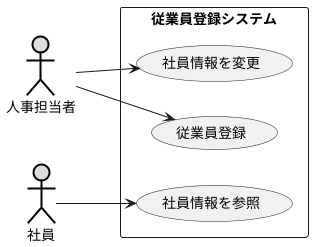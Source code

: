@startuml 従業員登録システム
    left to right direction
    actor 人事担当者 #DDDDDD;line:black;line.bold;
    actor 社員 #DDDDDD;line:black;line.bold;
    rectangle 従業員登録システム {
    usecase 従業員登録
    usecase 社員情報を参照 
    usecase 社員情報を変更 
    }
    人事担当者  --> 従業員登録
    社員 --> 社員情報を参照
    人事担当者  --> 社員情報を変更
@enduml